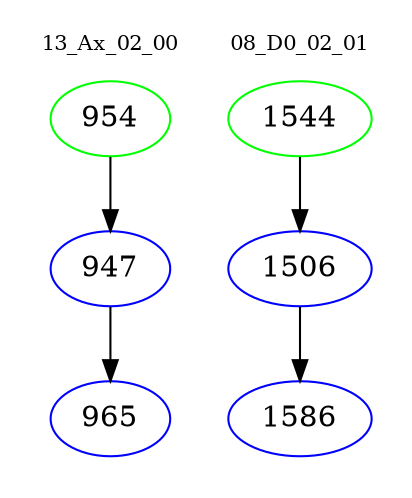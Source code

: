 digraph{
subgraph cluster_0 {
color = white
label = "13_Ax_02_00";
fontsize=10;
T0_954 [label="954", color="green"]
T0_954 -> T0_947 [color="black"]
T0_947 [label="947", color="blue"]
T0_947 -> T0_965 [color="black"]
T0_965 [label="965", color="blue"]
}
subgraph cluster_1 {
color = white
label = "08_D0_02_01";
fontsize=10;
T1_1544 [label="1544", color="green"]
T1_1544 -> T1_1506 [color="black"]
T1_1506 [label="1506", color="blue"]
T1_1506 -> T1_1586 [color="black"]
T1_1586 [label="1586", color="blue"]
}
}

